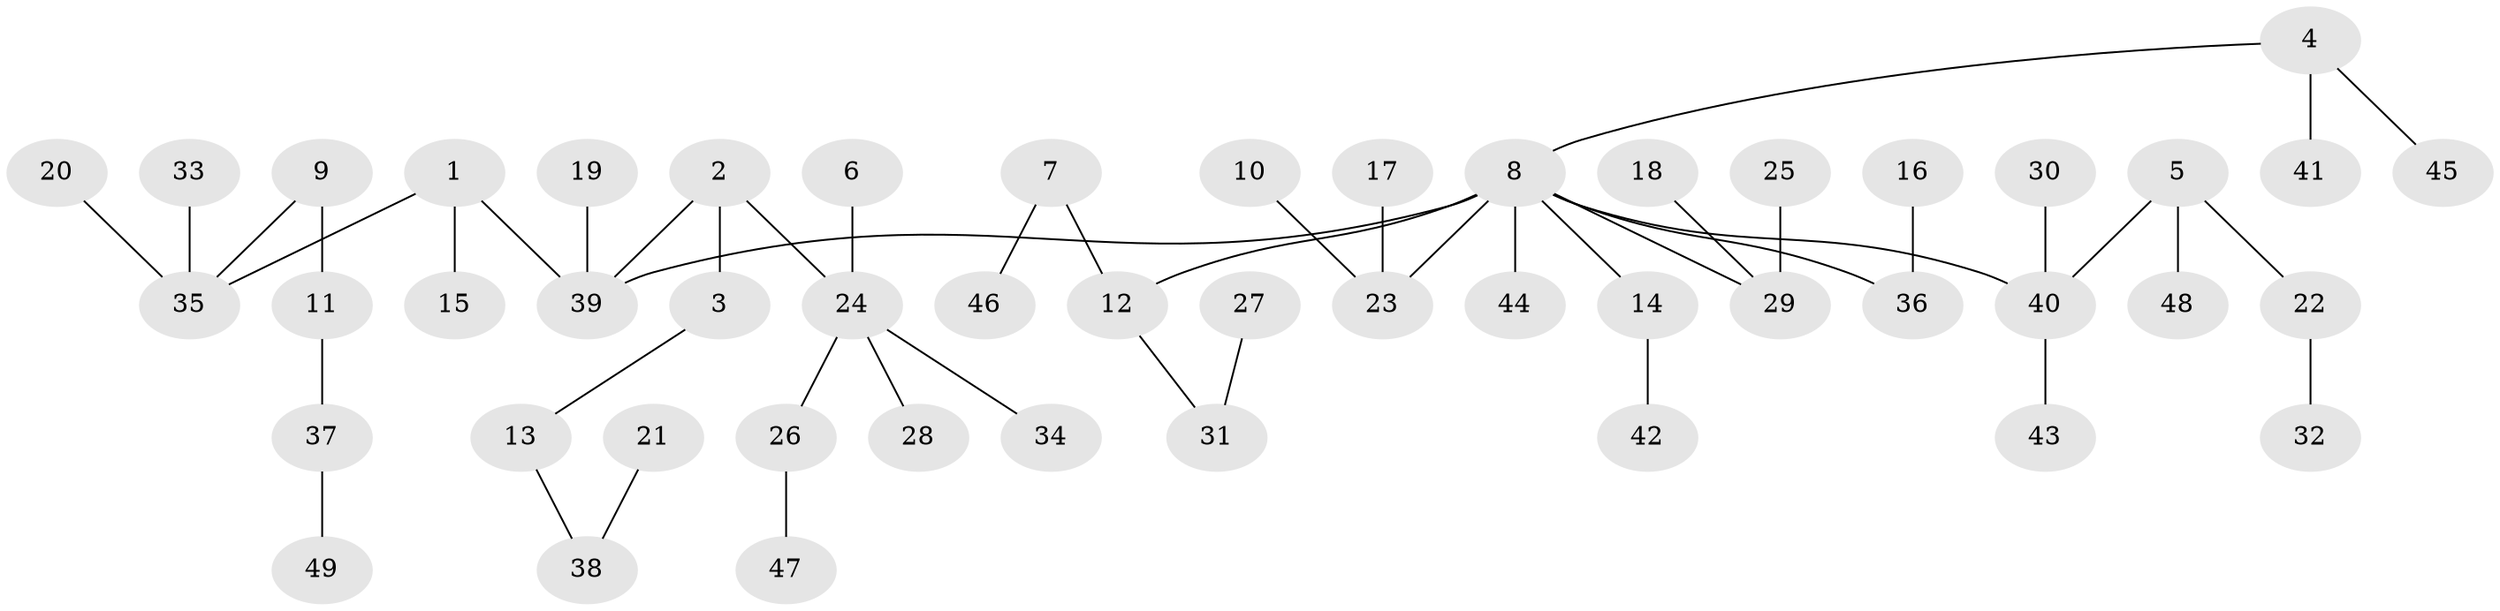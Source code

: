 // original degree distribution, {9: 0.0125, 2: 0.275, 5: 0.0375, 4: 0.0375, 3: 0.1375, 6: 0.0125, 1: 0.4875}
// Generated by graph-tools (version 1.1) at 2025/37/03/04/25 23:37:19]
// undirected, 49 vertices, 48 edges
graph export_dot {
  node [color=gray90,style=filled];
  1;
  2;
  3;
  4;
  5;
  6;
  7;
  8;
  9;
  10;
  11;
  12;
  13;
  14;
  15;
  16;
  17;
  18;
  19;
  20;
  21;
  22;
  23;
  24;
  25;
  26;
  27;
  28;
  29;
  30;
  31;
  32;
  33;
  34;
  35;
  36;
  37;
  38;
  39;
  40;
  41;
  42;
  43;
  44;
  45;
  46;
  47;
  48;
  49;
  1 -- 15 [weight=1.0];
  1 -- 35 [weight=1.0];
  1 -- 39 [weight=1.0];
  2 -- 3 [weight=1.0];
  2 -- 24 [weight=1.0];
  2 -- 39 [weight=1.0];
  3 -- 13 [weight=1.0];
  4 -- 8 [weight=1.0];
  4 -- 41 [weight=1.0];
  4 -- 45 [weight=1.0];
  5 -- 22 [weight=1.0];
  5 -- 40 [weight=1.0];
  5 -- 48 [weight=1.0];
  6 -- 24 [weight=1.0];
  7 -- 12 [weight=1.0];
  7 -- 46 [weight=1.0];
  8 -- 12 [weight=1.0];
  8 -- 14 [weight=1.0];
  8 -- 23 [weight=1.0];
  8 -- 29 [weight=1.0];
  8 -- 36 [weight=1.0];
  8 -- 39 [weight=1.0];
  8 -- 40 [weight=1.0];
  8 -- 44 [weight=1.0];
  9 -- 11 [weight=1.0];
  9 -- 35 [weight=1.0];
  10 -- 23 [weight=1.0];
  11 -- 37 [weight=1.0];
  12 -- 31 [weight=1.0];
  13 -- 38 [weight=1.0];
  14 -- 42 [weight=1.0];
  16 -- 36 [weight=1.0];
  17 -- 23 [weight=1.0];
  18 -- 29 [weight=1.0];
  19 -- 39 [weight=1.0];
  20 -- 35 [weight=1.0];
  21 -- 38 [weight=1.0];
  22 -- 32 [weight=1.0];
  24 -- 26 [weight=1.0];
  24 -- 28 [weight=1.0];
  24 -- 34 [weight=1.0];
  25 -- 29 [weight=1.0];
  26 -- 47 [weight=1.0];
  27 -- 31 [weight=1.0];
  30 -- 40 [weight=1.0];
  33 -- 35 [weight=1.0];
  37 -- 49 [weight=1.0];
  40 -- 43 [weight=1.0];
}
